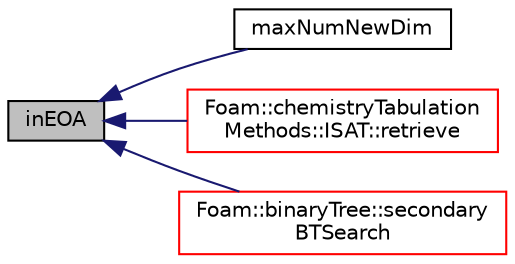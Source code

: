digraph "inEOA"
{
  bgcolor="transparent";
  edge [fontname="Helvetica",fontsize="10",labelfontname="Helvetica",labelfontsize="10"];
  node [fontname="Helvetica",fontsize="10",shape=record];
  rankdir="LR";
  Node125 [label="inEOA",height=0.2,width=0.4,color="black", fillcolor="grey75", style="filled", fontcolor="black"];
  Node125 -> Node126 [dir="back",color="midnightblue",fontsize="10",style="solid",fontname="Helvetica"];
  Node126 [label="maxNumNewDim",height=0.2,width=0.4,color="black",URL="$a31125.html#a4c9906a3a5a5b36a53b8506723e4fc30"];
  Node125 -> Node127 [dir="back",color="midnightblue",fontsize="10",style="solid",fontname="Helvetica"];
  Node127 [label="Foam::chemistryTabulation\lMethods::ISAT::retrieve",height=0.2,width=0.4,color="red",URL="$a31129.html#a391978ca72c5ce7fd5b50b2f8e8d2bab",tooltip="Find the closest stored leaf of phiQ and store the result in. "];
  Node125 -> Node130 [dir="back",color="midnightblue",fontsize="10",style="solid",fontname="Helvetica"];
  Node130 [label="Foam::binaryTree::secondary\lBTSearch",height=0.2,width=0.4,color="red",URL="$a31121.html#a02e5e0008790267dba0a201c194f9549"];
}

